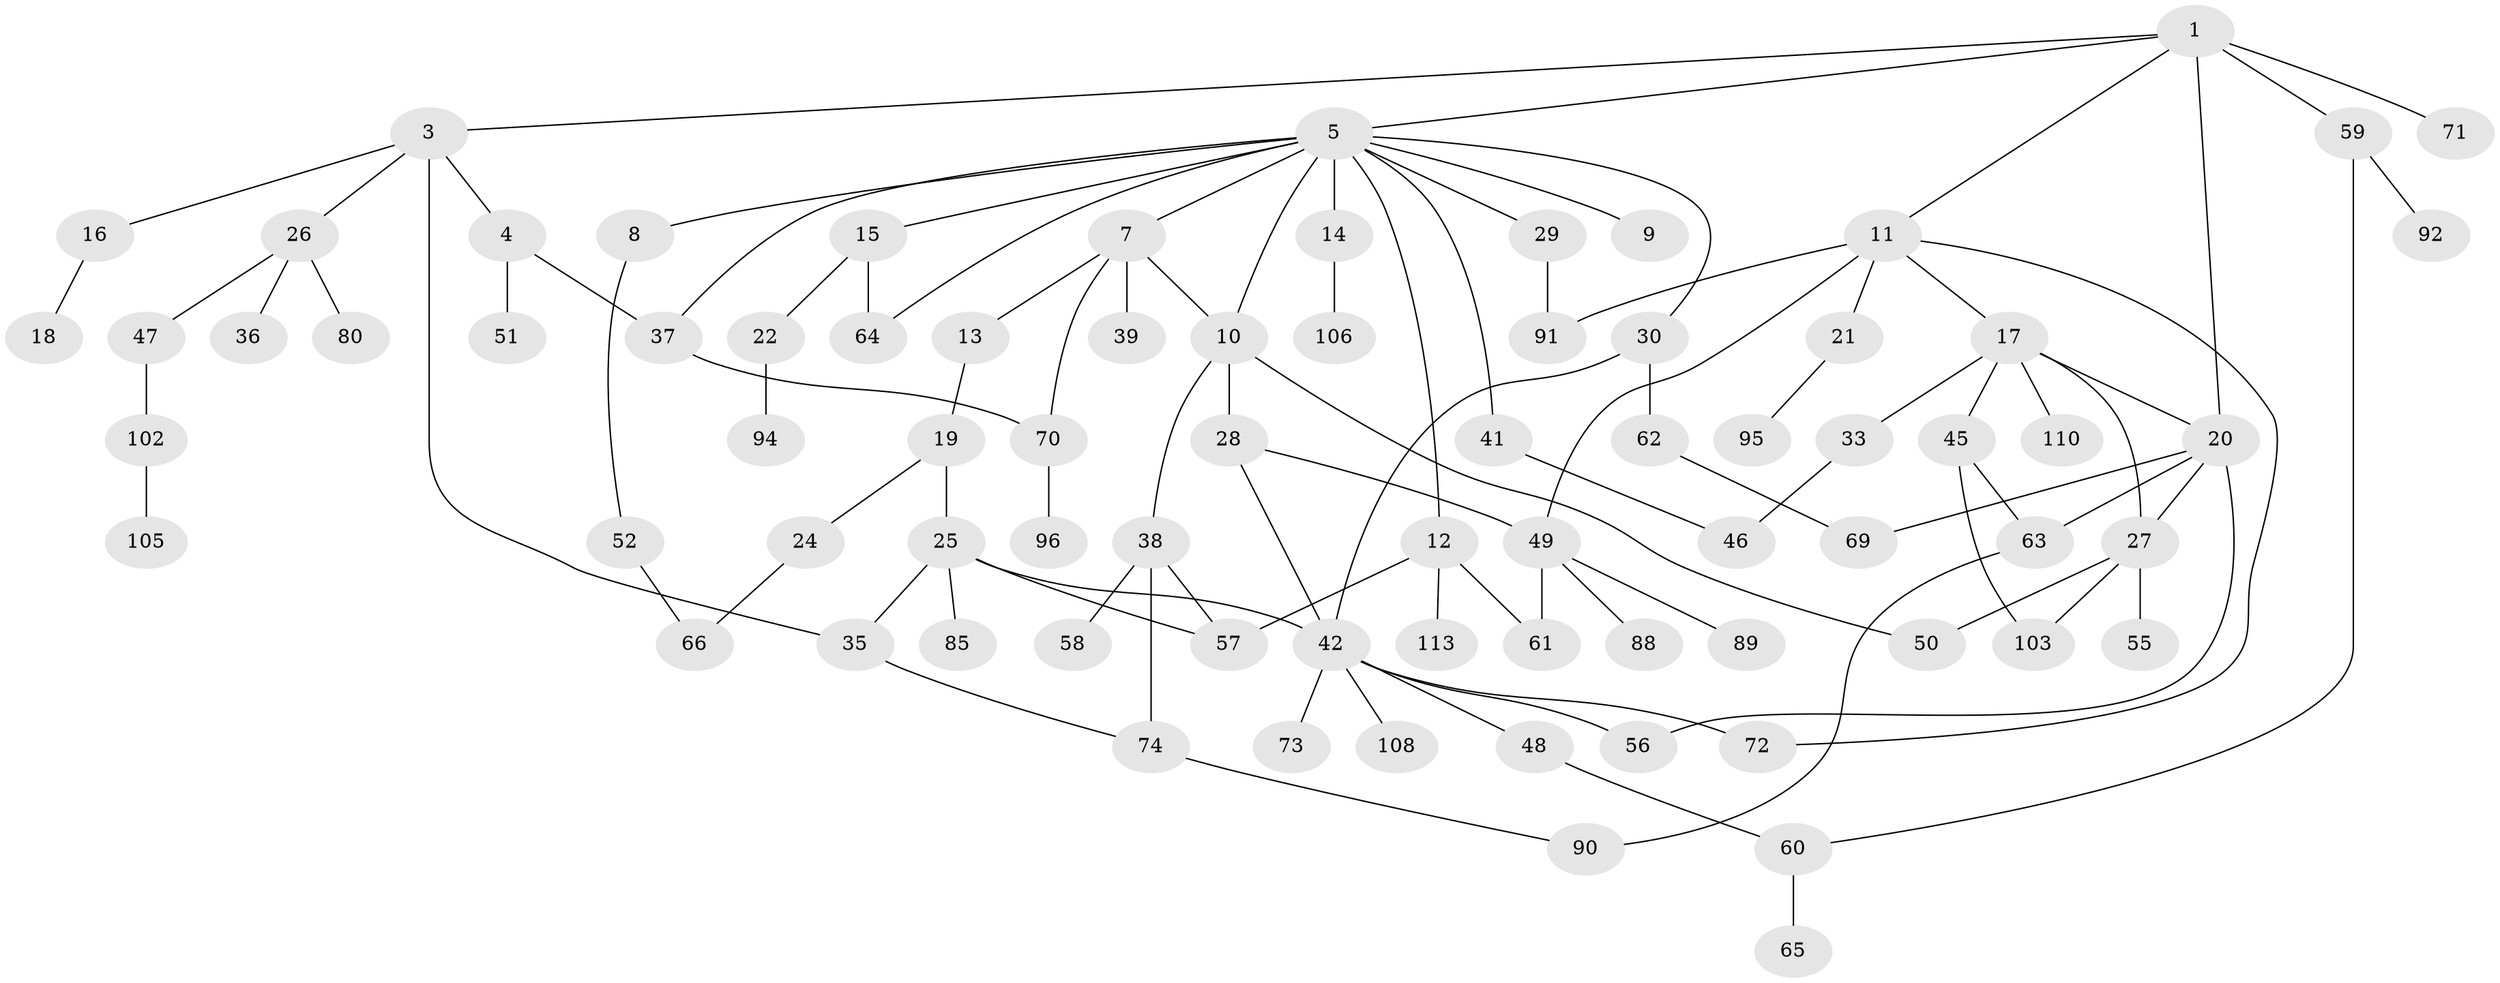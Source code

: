 // original degree distribution, {4: 0.05172413793103448, 5: 0.05172413793103448, 2: 0.3275862068965517, 7: 0.008620689655172414, 8: 0.008620689655172414, 1: 0.3103448275862069, 6: 0.04310344827586207, 3: 0.19827586206896552}
// Generated by graph-tools (version 1.1) at 2025/41/03/06/25 10:41:29]
// undirected, 78 vertices, 102 edges
graph export_dot {
graph [start="1"]
  node [color=gray90,style=filled];
  1 [super="+2"];
  3;
  4 [super="+32"];
  5 [super="+6"];
  7;
  8;
  9;
  10 [super="+31"];
  11;
  12 [super="+87"];
  13 [super="+23"];
  14;
  15;
  16 [super="+116"];
  17 [super="+40"];
  18;
  19;
  20 [super="+82"];
  21;
  22 [super="+81"];
  24 [super="+44"];
  25 [super="+77"];
  26 [super="+34"];
  27 [super="+78"];
  28 [super="+86"];
  29;
  30 [super="+100"];
  33 [super="+68"];
  35 [super="+53"];
  36;
  37;
  38;
  39 [super="+79"];
  41;
  42 [super="+43"];
  45 [super="+93"];
  46 [super="+67"];
  47 [super="+111"];
  48;
  49 [super="+98"];
  50 [super="+54"];
  51;
  52;
  55;
  56;
  57 [super="+84"];
  58;
  59 [super="+83"];
  60 [super="+76"];
  61 [super="+104"];
  62 [super="+107"];
  63;
  64 [super="+114"];
  65;
  66 [super="+115"];
  69;
  70 [super="+75"];
  71;
  72;
  73;
  74 [super="+101"];
  80;
  85 [super="+97"];
  88;
  89;
  90;
  91 [super="+99"];
  92;
  94;
  95;
  96;
  102;
  103;
  105 [super="+109"];
  106 [super="+112"];
  108;
  110;
  113;
  1 -- 3;
  1 -- 20;
  1 -- 71;
  1 -- 11;
  1 -- 59;
  1 -- 5;
  3 -- 4;
  3 -- 16;
  3 -- 26;
  3 -- 35;
  4 -- 51;
  4 -- 37;
  5 -- 7;
  5 -- 14;
  5 -- 15;
  5 -- 29;
  5 -- 30;
  5 -- 64;
  5 -- 37;
  5 -- 8;
  5 -- 9;
  5 -- 10;
  5 -- 41;
  5 -- 12;
  7 -- 13;
  7 -- 39;
  7 -- 10;
  7 -- 70;
  8 -- 52;
  10 -- 28;
  10 -- 38;
  10 -- 50;
  11 -- 17;
  11 -- 21;
  11 -- 49;
  11 -- 91;
  11 -- 72;
  12 -- 113;
  12 -- 57;
  12 -- 61;
  13 -- 19;
  14 -- 106;
  15 -- 22;
  15 -- 64;
  16 -- 18;
  17 -- 27;
  17 -- 33;
  17 -- 20;
  17 -- 45;
  17 -- 110;
  19 -- 24;
  19 -- 25;
  20 -- 63;
  20 -- 69;
  20 -- 27;
  20 -- 56;
  21 -- 95;
  22 -- 94;
  24 -- 66;
  25 -- 42;
  25 -- 35;
  25 -- 57;
  25 -- 85;
  26 -- 36;
  26 -- 47;
  26 -- 80;
  27 -- 50;
  27 -- 55;
  27 -- 103;
  28 -- 42;
  28 -- 49;
  29 -- 91;
  30 -- 62;
  30 -- 42;
  33 -- 46;
  35 -- 74;
  37 -- 70;
  38 -- 57;
  38 -- 58;
  38 -- 74;
  41 -- 46;
  42 -- 48;
  42 -- 73;
  42 -- 108;
  42 -- 56;
  42 -- 72;
  45 -- 63;
  45 -- 103;
  47 -- 102;
  48 -- 60;
  49 -- 61;
  49 -- 88;
  49 -- 89;
  52 -- 66;
  59 -- 60;
  59 -- 92;
  60 -- 65;
  62 -- 69;
  63 -- 90;
  70 -- 96;
  74 -- 90;
  102 -- 105;
}
